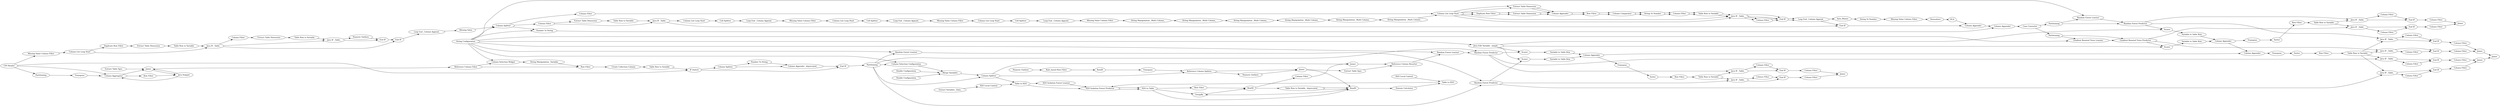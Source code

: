 digraph {
	2038 [label=Transpose]
	1475 [label="H2O Isolation Forest Learner"]
	1476 [label="H2O Isolation Forest Predictor"]
	1477 [label="H2O Local Context"]
	1478 [label="Table to H2O"]
	1479 [label="H2O to Table"]
	1486 [label="Extract Variables _Data_"]
	1488 [label=GroupBy]
	1491 [label="Math Formula _Variable_"]
	1492 [label="Column Rename"]
	1493 [label="Table Row to Variable _deprecated_"]
	2040 [label=Auto_Binner]
	2041 [label="Create Collection Column"]
	2042 [label="Variable to Table Row"]
	2043 [label="Random Forest Predictor"]
	2044 [label="Double Configuration"]
	2045 [label="Numeric Outliers"]
	1476 [label="H2O Isolation Forest Predictor"]
	1479 [label="H2O to Table"]
	1480 [label="Table to H2O"]
	1481 [label="H2O Local Context"]
	1484 [label="Column Filter"]
	1487 [label="Domain Calculator"]
	1490 [label="Row Filter"]
	1491 [label=RowID]
	1492 [label=RowID]
	2047 [label="Reference Column Resorter"]
	2048 [label="Random Forest Predictor"]
	2049 [label="Variable to Table Row"]
	2050 [label="Column Appender"]
	135 [label="String Manipulation _Multi Column_"]
	136 [label="String Manipulation _Multi Column_"]
	137 [label="String Manipulation _Multi Column_"]
	138 [label="String Manipulation _Multi Column_"]
	139 [label="String Manipulation _Multi Column_"]
	140 [label="String Manipulation _Multi Column_"]
	2052 [label="Double Configuration"]
	2053 [label=Partitioning]
	2054 [label="Extract Table Dimension"]
	2055 [label="Random Forest Learner"]
	2056 [label="End IF"]
	2057 [label=Sorter]
	2058 [label="String To Number"]
	2059 [label="String Manipulation _Variable_"]
	2060 [label="Table Row to Variable"]
	2061 [label=Transpose]
	2062 [label="IF Switch"]
	1507 [label="Rule_based Row Filter"]
	1508 [label=Transpose]
	1509 [label=RowID]
	1510 [label="Reference Column Splitter"]
	1511 [label="Numeric Outliers"]
	2064 [label="Table Row to Variable"]
	2065 [label="Row Filter"]
	2066 [label="Column Filter"]
	2067 [label="Column Selection Widget"]
	2068 [label="Java IF _Table_"]
	2069 [label="Extract Table Dimension"]
	2070 [label=Scorer]
	2071 [label="String Configuration"]
	2072 [label="Column Appender"]
	2073 [label="Java IF _Table_"]
	2074 [label=Scorer]
	2075 [label="Number To String"]
	2076 [label="Variable to Table Row"]
	2077 [label="Numeric Outliers"]
	2078 [label=PCA]
	1694 [label="Duplicate Row Filter"]
	1695 [label="Extract Table Dimension"]
	1697 [label="Extract Table Dimension"]
	1699 [label="Column List Loop Start"]
	1700 [label="Loop End _Column Append_"]
	1701 [label="Column Appender"]
	1702 [label="Java IF _Table_"]
	1704 [label="Column Comparator"]
	1705 [label="Row Filter"]
	1706 [label="Column Filter"]
	1707 [label="Table Row to Variable"]
	1708 [label="String To Number"]
	1709 [label="End IF"]
	1713 [label="Column Filter"]
	2080 [label="Missing Value Column Filter"]
	2081 [label="Column Filter"]
	2082 [label=Scorer]
	2083 [label="Case Converter"]
	2084 [label="Random Forest Learner"]
	2085 [label="CSV Reader"]
	2086 [label=Joiner]
	92 [label="Missing Value"]
	93 [label=Transpose]
	94 [label="Reference Column Filter"]
	95 [label="Row Filter"]
	96 [label="Row Filter"]
	2088 [label="Column Appender"]
	2089 [label=Joiner]
	2090 [label="Extract Table Dimension"]
	2091 [label="Missing Value"]
	2092 [label="Column List Loop Start"]
	2093 [label=Scorer]
	2094 [label="Loop End _Column Append_"]
	2095 [label="Column Appender"]
	2096 [label="End IF"]
	2097 [label="Random Forest Learner"]
	2098 [label="Column Appender"]
	2099 [label=Partitioning]
	2100 [label="Column Filter"]
	2101 [label="Merge Variables"]
	2102 [label="Table Row to Variable"]
	2103 [label="Duplicate Row Filter"]
	2104 [label="Column Selection Configuration"]
	2105 [label="Gradient Boosted Trees Learner"]
	2106 [label=Sorter]
	100 [label="Column Splitter"]
	102 [label="Column Appender _deprecated_"]
	103 [label="Number To String"]
	2108 [label="End IF"]
	2109 [label="End IF"]
	2110 [label="Java IF _Table_"]
	2111 [label="Extract Table Spec"]
	2112 [label="Random Forest Predictor"]
	2113 [label="Java Edit Variable _simple_"]
	121 [label="Column List Loop Start"]
	122 [label="Cell Splitter"]
	123 [label="Loop End _Column Append_"]
	125 [label="Column List Loop Start"]
	126 [label="Loop End _Column Append_"]
	127 [label="Cell Splitter"]
	128 [label="Column List Loop Start"]
	129 [label="Loop End _Column Append_"]
	131 [label="Cell Splitter"]
	132 [label="Missing Value Column Filter"]
	133 [label="Missing Value Column Filter"]
	134 [label="Missing Value Column Filter"]
	2115 [label="Column Splitter"]
	1694 [label="Duplicate Row Filter"]
	1695 [label="Extract Table Dimension"]
	1697 [label="Extract Table Dimension"]
	1699 [label="Column List Loop Start"]
	1700 [label="Loop End _Column Append_"]
	1701 [label="Column Appender"]
	1702 [label="Java IF _Table_"]
	1704 [label="Column Comparator"]
	1705 [label="Row Filter"]
	1706 [label="Column Filter"]
	1707 [label="Table Row to Variable"]
	1708 [label="String To Number"]
	1709 [label="End IF"]
	1713 [label="Column Filter"]
	2117 [label="Gradient Boosted Trees Predictor"]
	2118 [label="Column Splitter"]
	2119 [label="Variable to Table Row"]
	52 [label="Extract Table Spec"]
	91 [label=Transpose]
	92 [label="Column Aggregator"]
	93 [label=Joiner]
	96 [label="Java Snippet"]
	97 [label=Partitioning]
	2121 [label=Partitioning]
	2122 [label="Table Row to Variable"]
	2123 [label=Normalizer]
	2124 [label="Column Filter"]
	2128 [label="Row Filter"]
	2129 [label="Java IF _Table_"]
	2132 [label="Table Row to Variable"]
	2133 [label="End IF"]
	2134 [label="Column Filter"]
	2135 [label="Java IF _Table_"]
	2136 [label="Column Filter"]
	2137 [label="End IF"]
	2138 [label="Column Filter"]
	2139 [label="Java IF _Table_"]
	2140 [label="Column Filter"]
	2141 [label="End IF"]
	2142 [label="Column Filter"]
	2143 [label="Java IF _Table_"]
	2144 [label="Column Filter"]
	2145 [label="End IF"]
	2146 [label="Column Filter"]
	2152 [label=Joiner]
	2153 [label=Joiner]
	2154 [label=Joiner]
	2155 [label=Joiner]
	2156 [label="Java IF _Table_"]
	2157 [label="Table Row to Variable"]
	2158 [label="Column Filter"]
	2159 [label="Column Filter"]
	2160 [label="End IF"]
	2161 [label="Column Filter"]
	2162 [label="Column Filter"]
	2163 [label="End IF"]
	2164 [label="Java IF _Table_"]
	2165 [label="Row Filter"]
	2166 [label="Missing Value Column Filter"]
	2167 [label="Row Filter"]
	2168 [label="Java IF _Table_"]
	2169 [label=Joiner]
	2170 [label="Column Filter"]
	2171 [label=Transpose]
	2172 [label="Column Filter"]
	2173 [label="Java IF _Table_"]
	2174 [label="End IF"]
	2175 [label="Table Row to Variable"]
	2176 [label=Sorter]
	2177 [label="Column Filter"]
	2178 [label="Column Filter"]
	2179 [label="End IF"]
	1475 -> 1476
	1476 -> 1479
	1477 -> 1478
	1478 -> 1476
	1478 -> 1475
	1479 -> 1491
	1479 -> 1488
	1486 -> 1477
	1488 -> 1492
	1491 -> 1488
	1492 -> 1493
	1476 -> 1479
	1479 -> 1490
	1480 -> 1476
	1481 -> 1480
	1487 -> 1480
	1490 -> 1492
	1491 -> 1487
	1492 -> 1484
	135 -> 136
	136 -> 137
	137 -> 138
	138 -> 139
	139 -> 140
	1507 -> 1509
	1508 -> 1510
	1509 -> 1508
	1511 -> 1507
	1694 -> 1695
	1695 -> 1701
	1697 -> 1701
	1699 -> 1697
	1699 -> 1702
	1699 -> 1694
	1701 -> 1705
	1702 -> 1709
	1702 -> 1713
	1704 -> 1708
	1705 -> 1704
	1706 -> 1707
	1707 -> 1702
	1708 -> 1706
	1709 -> 1700
	1713 -> 1709
	92 -> 95
	93 -> 94
	95 -> 96
	96 -> 93
	100 -> 102
	100 -> 103
	103 -> 102
	121 -> 122
	122 -> 123
	123 -> 132
	125 -> 131
	126 -> 133
	127 -> 129
	128 -> 127
	129 -> 134
	131 -> 126
	132 -> 125
	133 -> 128
	1694 -> 1695
	1695 -> 1701
	1697 -> 1701
	1699 -> 1697
	1699 -> 1702
	1699 -> 1694
	1701 -> 1705
	1702 -> 1709
	1702 -> 1713
	1704 -> 1708
	1705 -> 1704
	1706 -> 1707
	1707 -> 1702
	1708 -> 1706
	1709 -> 1700
	1713 -> 1709
	52 -> 93
	91 -> 92
	92 -> 93
	93 -> 96
	97 -> 91
	2038 -> 2057
	1493 -> 1491
	1493 -> 1491
	2040 -> 2058
	2041 -> 2122
	2042 -> 2072
	2043 -> 2173
	2043 -> 2143
	2043 -> 2074
	2044 -> 2101
	2045 -> 2108
	1484 -> 2086
	2047 -> 2084
	2048 -> 2082
	2048 -> 2139
	2048 -> 2168
	2049 -> 2088
	2050 -> 2098
	140 -> 1699
	2052 -> 2101
	2053 -> 2105
	2053 -> 2117
	2054 -> 2102
	2055 -> 2043
	2056 -> 2121
	2057 -> 2165
	2058 -> 2166
	2059 -> 2065
	2060 -> 2110
	2061 -> 2106
	2062 -> 2056
	2062 -> 100
	1510 -> 2077
	1510 -> 2089
	2064 -> 2073
	2065 -> 2041
	2066 -> 2054
	2067 -> 2059
	2068 -> 2108
	2068 -> 2045
	2069 -> 2064
	2070 -> 2119
	2071 -> 2067
	2071 -> 2075
	2071 -> 2055
	2071 -> 2097
	2071 -> 2105
	2071 -> 2104
	2071 -> 2084
	2071 -> 2115
	2071 -> 2113
	2072 -> 2095
	2072 -> 2171
	2073 -> 2109
	2073 -> 121
	2074 -> 2076
	2075 -> 2098
	2076 -> 2072
	2077 -> 2089
	2078 -> 2050
	1700 -> 2040
	2080 -> 2092
	2081 -> 1699
	2082 -> 2042
	2083 -> 2099
	2083 -> 2053
	2084 -> 2048
	2085 -> 92
	2085 -> 2080
	2085 -> 2062
	2085 -> 97
	2086 -> 2047
	94 -> 2067
	94 -> 2065
	2088 -> 2095
	2088 -> 2038
	2089 -> 2111
	2089 -> 1491
	2090 -> 2060
	2091 -> 2115
	2092 -> 2110
	2092 -> 2103
	2093 -> 2049
	2094 -> 2091
	2095 -> 2061
	2096 -> 2094
	2097 -> 2112
	2098 -> 2083
	2099 -> 2097
	2099 -> 2112
	2100 -> 2069
	2100 -> 2073
	2101 -> 2118
	2102 -> 2068
	2103 -> 2090
	2104 -> 2101
	2105 -> 2117
	2106 -> 2128
	102 -> 2056
	2108 -> 2096
	2109 -> 2050
	2110 -> 2096
	2110 -> 2068
	2110 -> 2066
	2111 -> 2047
	2112 -> 2129
	2112 -> 2156
	2112 -> 2093
	2113 -> 2070
	2113 -> 2074
	2113 -> 2082
	2113 -> 2093
	134 -> 135
	2115 -> 2075
	2115 -> 2081
	2115 -> 2100
	1700 -> 2109
	2117 -> 2135
	2117 -> 2164
	2117 -> 2070
	2118 -> 1510
	2118 -> 2086
	2118 -> 1478
	2119 -> 2088
	96 -> 92
	2121 -> 2118
	2121 -> 2048
	2121 -> 2055
	2121 -> 2104
	2121 -> 2043
	2122 -> 2062
	2123 -> 2078
	2124 -> 2133
	2128 -> 2132
	2129 -> 2133
	2129 -> 2124
	2132 -> 2135
	2132 -> 2129
	2132 -> 2143
	2132 -> 2139
	2133 -> 2134
	2134 -> 2154
	2135 -> 2138
	2135 -> 2137
	2136 -> 2154
	2137 -> 2136
	2138 -> 2137
	2139 -> 2142
	2139 -> 2141
	2140 -> 2153
	2141 -> 2140
	2142 -> 2141
	2143 -> 2146
	2143 -> 2145
	2144 -> 2153
	2145 -> 2144
	2146 -> 2145
	2153 -> 2152
	2154 -> 2152
	2156 -> 2160
	2156 -> 2162
	2157 -> 2156
	2157 -> 2164
	2158 -> 2155
	2159 -> 2163
	2160 -> 2158
	2161 -> 2155
	2162 -> 2160
	2163 -> 2161
	2164 -> 2163
	2164 -> 2159
	2165 -> 2157
	2166 -> 2123
	2167 -> 2175
	2168 -> 2174
	2168 -> 2178
	2170 -> 2179
	2171 -> 2176
	2172 -> 2169
	2173 -> 2170
	2173 -> 2179
	2174 -> 2172
	2175 -> 2173
	2175 -> 2168
	2176 -> 2167
	2177 -> 2169
	2178 -> 2174
	2179 -> 2177
	rankdir=LR
}
